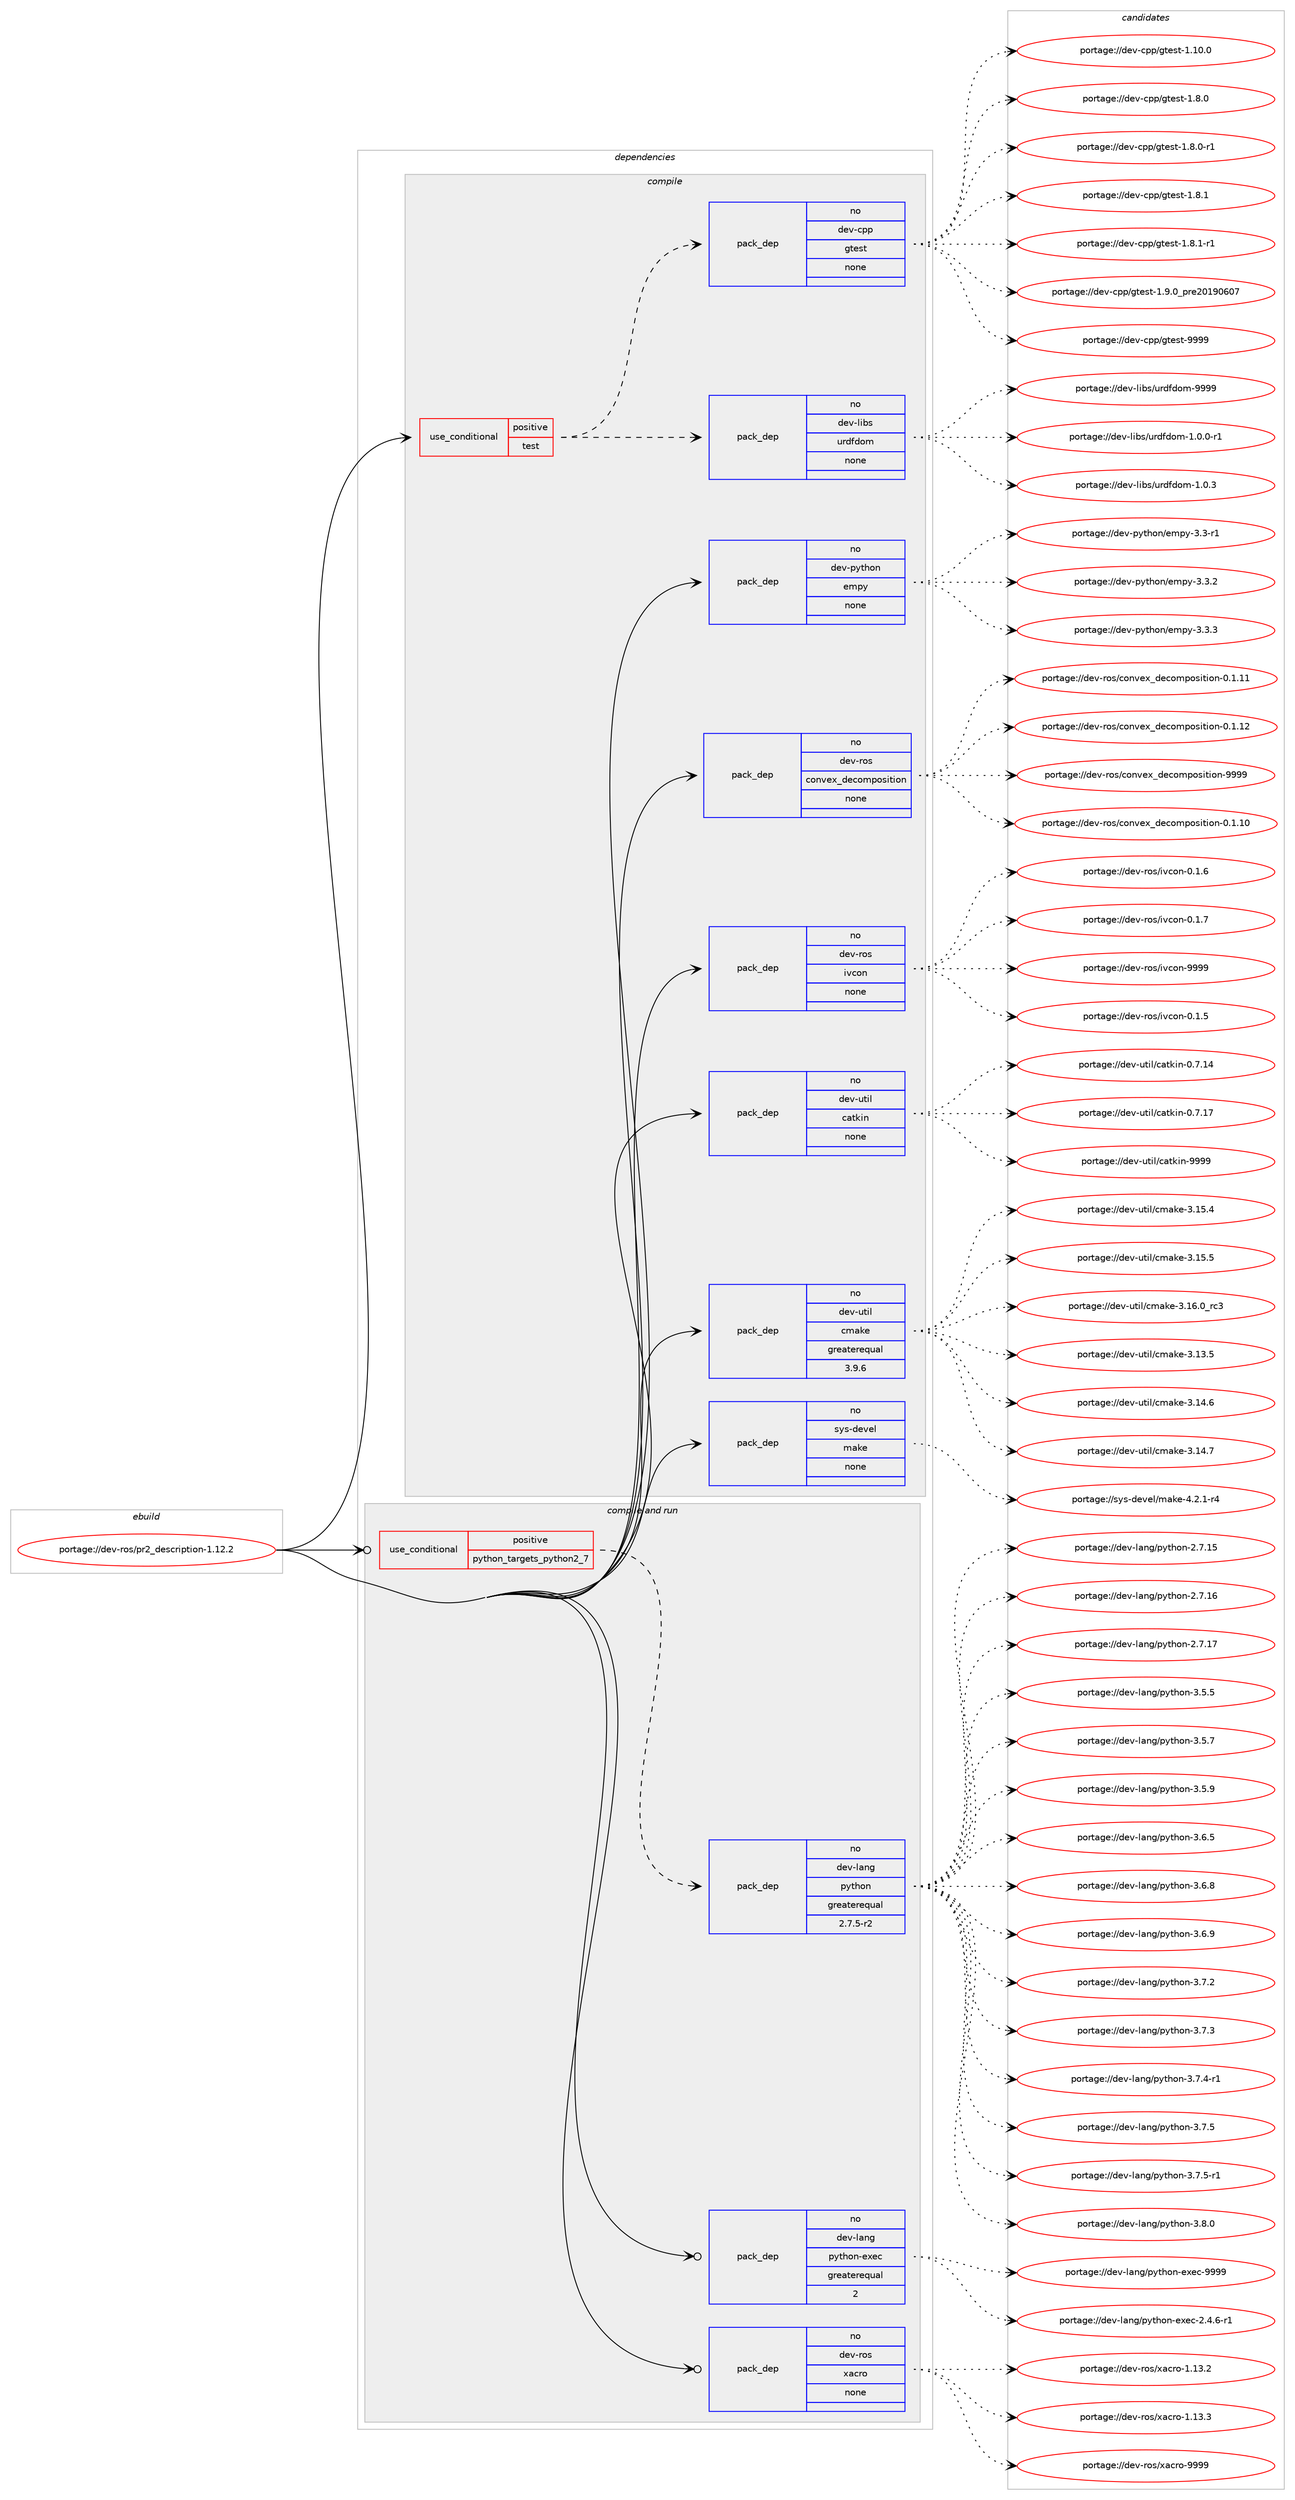 digraph prolog {

# *************
# Graph options
# *************

newrank=true;
concentrate=true;
compound=true;
graph [rankdir=LR,fontname=Helvetica,fontsize=10,ranksep=1.5];#, ranksep=2.5, nodesep=0.2];
edge  [arrowhead=vee];
node  [fontname=Helvetica,fontsize=10];

# **********
# The ebuild
# **********

subgraph cluster_leftcol {
color=gray;
rank=same;
label=<<i>ebuild</i>>;
id [label="portage://dev-ros/pr2_description-1.12.2", color=red, width=4, href="../dev-ros/pr2_description-1.12.2.svg"];
}

# ****************
# The dependencies
# ****************

subgraph cluster_midcol {
color=gray;
label=<<i>dependencies</i>>;
subgraph cluster_compile {
fillcolor="#eeeeee";
style=filled;
label=<<i>compile</i>>;
subgraph cond43482 {
dependency193390 [label=<<TABLE BORDER="0" CELLBORDER="1" CELLSPACING="0" CELLPADDING="4"><TR><TD ROWSPAN="3" CELLPADDING="10">use_conditional</TD></TR><TR><TD>positive</TD></TR><TR><TD>test</TD></TR></TABLE>>, shape=none, color=red];
subgraph pack146478 {
dependency193391 [label=<<TABLE BORDER="0" CELLBORDER="1" CELLSPACING="0" CELLPADDING="4" WIDTH="220"><TR><TD ROWSPAN="6" CELLPADDING="30">pack_dep</TD></TR><TR><TD WIDTH="110">no</TD></TR><TR><TD>dev-libs</TD></TR><TR><TD>urdfdom</TD></TR><TR><TD>none</TD></TR><TR><TD></TD></TR></TABLE>>, shape=none, color=blue];
}
dependency193390:e -> dependency193391:w [weight=20,style="dashed",arrowhead="vee"];
subgraph pack146479 {
dependency193392 [label=<<TABLE BORDER="0" CELLBORDER="1" CELLSPACING="0" CELLPADDING="4" WIDTH="220"><TR><TD ROWSPAN="6" CELLPADDING="30">pack_dep</TD></TR><TR><TD WIDTH="110">no</TD></TR><TR><TD>dev-cpp</TD></TR><TR><TD>gtest</TD></TR><TR><TD>none</TD></TR><TR><TD></TD></TR></TABLE>>, shape=none, color=blue];
}
dependency193390:e -> dependency193392:w [weight=20,style="dashed",arrowhead="vee"];
}
id:e -> dependency193390:w [weight=20,style="solid",arrowhead="vee"];
subgraph pack146480 {
dependency193393 [label=<<TABLE BORDER="0" CELLBORDER="1" CELLSPACING="0" CELLPADDING="4" WIDTH="220"><TR><TD ROWSPAN="6" CELLPADDING="30">pack_dep</TD></TR><TR><TD WIDTH="110">no</TD></TR><TR><TD>dev-python</TD></TR><TR><TD>empy</TD></TR><TR><TD>none</TD></TR><TR><TD></TD></TR></TABLE>>, shape=none, color=blue];
}
id:e -> dependency193393:w [weight=20,style="solid",arrowhead="vee"];
subgraph pack146481 {
dependency193394 [label=<<TABLE BORDER="0" CELLBORDER="1" CELLSPACING="0" CELLPADDING="4" WIDTH="220"><TR><TD ROWSPAN="6" CELLPADDING="30">pack_dep</TD></TR><TR><TD WIDTH="110">no</TD></TR><TR><TD>dev-ros</TD></TR><TR><TD>convex_decomposition</TD></TR><TR><TD>none</TD></TR><TR><TD></TD></TR></TABLE>>, shape=none, color=blue];
}
id:e -> dependency193394:w [weight=20,style="solid",arrowhead="vee"];
subgraph pack146482 {
dependency193395 [label=<<TABLE BORDER="0" CELLBORDER="1" CELLSPACING="0" CELLPADDING="4" WIDTH="220"><TR><TD ROWSPAN="6" CELLPADDING="30">pack_dep</TD></TR><TR><TD WIDTH="110">no</TD></TR><TR><TD>dev-ros</TD></TR><TR><TD>ivcon</TD></TR><TR><TD>none</TD></TR><TR><TD></TD></TR></TABLE>>, shape=none, color=blue];
}
id:e -> dependency193395:w [weight=20,style="solid",arrowhead="vee"];
subgraph pack146483 {
dependency193396 [label=<<TABLE BORDER="0" CELLBORDER="1" CELLSPACING="0" CELLPADDING="4" WIDTH="220"><TR><TD ROWSPAN="6" CELLPADDING="30">pack_dep</TD></TR><TR><TD WIDTH="110">no</TD></TR><TR><TD>dev-util</TD></TR><TR><TD>catkin</TD></TR><TR><TD>none</TD></TR><TR><TD></TD></TR></TABLE>>, shape=none, color=blue];
}
id:e -> dependency193396:w [weight=20,style="solid",arrowhead="vee"];
subgraph pack146484 {
dependency193397 [label=<<TABLE BORDER="0" CELLBORDER="1" CELLSPACING="0" CELLPADDING="4" WIDTH="220"><TR><TD ROWSPAN="6" CELLPADDING="30">pack_dep</TD></TR><TR><TD WIDTH="110">no</TD></TR><TR><TD>dev-util</TD></TR><TR><TD>cmake</TD></TR><TR><TD>greaterequal</TD></TR><TR><TD>3.9.6</TD></TR></TABLE>>, shape=none, color=blue];
}
id:e -> dependency193397:w [weight=20,style="solid",arrowhead="vee"];
subgraph pack146485 {
dependency193398 [label=<<TABLE BORDER="0" CELLBORDER="1" CELLSPACING="0" CELLPADDING="4" WIDTH="220"><TR><TD ROWSPAN="6" CELLPADDING="30">pack_dep</TD></TR><TR><TD WIDTH="110">no</TD></TR><TR><TD>sys-devel</TD></TR><TR><TD>make</TD></TR><TR><TD>none</TD></TR><TR><TD></TD></TR></TABLE>>, shape=none, color=blue];
}
id:e -> dependency193398:w [weight=20,style="solid",arrowhead="vee"];
}
subgraph cluster_compileandrun {
fillcolor="#eeeeee";
style=filled;
label=<<i>compile and run</i>>;
subgraph cond43483 {
dependency193399 [label=<<TABLE BORDER="0" CELLBORDER="1" CELLSPACING="0" CELLPADDING="4"><TR><TD ROWSPAN="3" CELLPADDING="10">use_conditional</TD></TR><TR><TD>positive</TD></TR><TR><TD>python_targets_python2_7</TD></TR></TABLE>>, shape=none, color=red];
subgraph pack146486 {
dependency193400 [label=<<TABLE BORDER="0" CELLBORDER="1" CELLSPACING="0" CELLPADDING="4" WIDTH="220"><TR><TD ROWSPAN="6" CELLPADDING="30">pack_dep</TD></TR><TR><TD WIDTH="110">no</TD></TR><TR><TD>dev-lang</TD></TR><TR><TD>python</TD></TR><TR><TD>greaterequal</TD></TR><TR><TD>2.7.5-r2</TD></TR></TABLE>>, shape=none, color=blue];
}
dependency193399:e -> dependency193400:w [weight=20,style="dashed",arrowhead="vee"];
}
id:e -> dependency193399:w [weight=20,style="solid",arrowhead="odotvee"];
subgraph pack146487 {
dependency193401 [label=<<TABLE BORDER="0" CELLBORDER="1" CELLSPACING="0" CELLPADDING="4" WIDTH="220"><TR><TD ROWSPAN="6" CELLPADDING="30">pack_dep</TD></TR><TR><TD WIDTH="110">no</TD></TR><TR><TD>dev-lang</TD></TR><TR><TD>python-exec</TD></TR><TR><TD>greaterequal</TD></TR><TR><TD>2</TD></TR></TABLE>>, shape=none, color=blue];
}
id:e -> dependency193401:w [weight=20,style="solid",arrowhead="odotvee"];
subgraph pack146488 {
dependency193402 [label=<<TABLE BORDER="0" CELLBORDER="1" CELLSPACING="0" CELLPADDING="4" WIDTH="220"><TR><TD ROWSPAN="6" CELLPADDING="30">pack_dep</TD></TR><TR><TD WIDTH="110">no</TD></TR><TR><TD>dev-ros</TD></TR><TR><TD>xacro</TD></TR><TR><TD>none</TD></TR><TR><TD></TD></TR></TABLE>>, shape=none, color=blue];
}
id:e -> dependency193402:w [weight=20,style="solid",arrowhead="odotvee"];
}
subgraph cluster_run {
fillcolor="#eeeeee";
style=filled;
label=<<i>run</i>>;
}
}

# **************
# The candidates
# **************

subgraph cluster_choices {
rank=same;
color=gray;
label=<<i>candidates</i>>;

subgraph choice146478 {
color=black;
nodesep=1;
choiceportage1001011184510810598115471171141001021001111094549464846484511449 [label="portage://dev-libs/urdfdom-1.0.0-r1", color=red, width=4,href="../dev-libs/urdfdom-1.0.0-r1.svg"];
choiceportage100101118451081059811547117114100102100111109454946484651 [label="portage://dev-libs/urdfdom-1.0.3", color=red, width=4,href="../dev-libs/urdfdom-1.0.3.svg"];
choiceportage1001011184510810598115471171141001021001111094557575757 [label="portage://dev-libs/urdfdom-9999", color=red, width=4,href="../dev-libs/urdfdom-9999.svg"];
dependency193391:e -> choiceportage1001011184510810598115471171141001021001111094549464846484511449:w [style=dotted,weight="100"];
dependency193391:e -> choiceportage100101118451081059811547117114100102100111109454946484651:w [style=dotted,weight="100"];
dependency193391:e -> choiceportage1001011184510810598115471171141001021001111094557575757:w [style=dotted,weight="100"];
}
subgraph choice146479 {
color=black;
nodesep=1;
choiceportage10010111845991121124710311610111511645494649484648 [label="portage://dev-cpp/gtest-1.10.0", color=red, width=4,href="../dev-cpp/gtest-1.10.0.svg"];
choiceportage100101118459911211247103116101115116454946564648 [label="portage://dev-cpp/gtest-1.8.0", color=red, width=4,href="../dev-cpp/gtest-1.8.0.svg"];
choiceportage1001011184599112112471031161011151164549465646484511449 [label="portage://dev-cpp/gtest-1.8.0-r1", color=red, width=4,href="../dev-cpp/gtest-1.8.0-r1.svg"];
choiceportage100101118459911211247103116101115116454946564649 [label="portage://dev-cpp/gtest-1.8.1", color=red, width=4,href="../dev-cpp/gtest-1.8.1.svg"];
choiceportage1001011184599112112471031161011151164549465646494511449 [label="portage://dev-cpp/gtest-1.8.1-r1", color=red, width=4,href="../dev-cpp/gtest-1.8.1-r1.svg"];
choiceportage100101118459911211247103116101115116454946574648951121141015048495748544855 [label="portage://dev-cpp/gtest-1.9.0_pre20190607", color=red, width=4,href="../dev-cpp/gtest-1.9.0_pre20190607.svg"];
choiceportage1001011184599112112471031161011151164557575757 [label="portage://dev-cpp/gtest-9999", color=red, width=4,href="../dev-cpp/gtest-9999.svg"];
dependency193392:e -> choiceportage10010111845991121124710311610111511645494649484648:w [style=dotted,weight="100"];
dependency193392:e -> choiceportage100101118459911211247103116101115116454946564648:w [style=dotted,weight="100"];
dependency193392:e -> choiceportage1001011184599112112471031161011151164549465646484511449:w [style=dotted,weight="100"];
dependency193392:e -> choiceportage100101118459911211247103116101115116454946564649:w [style=dotted,weight="100"];
dependency193392:e -> choiceportage1001011184599112112471031161011151164549465646494511449:w [style=dotted,weight="100"];
dependency193392:e -> choiceportage100101118459911211247103116101115116454946574648951121141015048495748544855:w [style=dotted,weight="100"];
dependency193392:e -> choiceportage1001011184599112112471031161011151164557575757:w [style=dotted,weight="100"];
}
subgraph choice146480 {
color=black;
nodesep=1;
choiceportage1001011184511212111610411111047101109112121455146514511449 [label="portage://dev-python/empy-3.3-r1", color=red, width=4,href="../dev-python/empy-3.3-r1.svg"];
choiceportage1001011184511212111610411111047101109112121455146514650 [label="portage://dev-python/empy-3.3.2", color=red, width=4,href="../dev-python/empy-3.3.2.svg"];
choiceportage1001011184511212111610411111047101109112121455146514651 [label="portage://dev-python/empy-3.3.3", color=red, width=4,href="../dev-python/empy-3.3.3.svg"];
dependency193393:e -> choiceportage1001011184511212111610411111047101109112121455146514511449:w [style=dotted,weight="100"];
dependency193393:e -> choiceportage1001011184511212111610411111047101109112121455146514650:w [style=dotted,weight="100"];
dependency193393:e -> choiceportage1001011184511212111610411111047101109112121455146514651:w [style=dotted,weight="100"];
}
subgraph choice146481 {
color=black;
nodesep=1;
choiceportage100101118451141111154799111110118101120951001019911110911211111510511610511111045484649464948 [label="portage://dev-ros/convex_decomposition-0.1.10", color=red, width=4,href="../dev-ros/convex_decomposition-0.1.10.svg"];
choiceportage100101118451141111154799111110118101120951001019911110911211111510511610511111045484649464949 [label="portage://dev-ros/convex_decomposition-0.1.11", color=red, width=4,href="../dev-ros/convex_decomposition-0.1.11.svg"];
choiceportage100101118451141111154799111110118101120951001019911110911211111510511610511111045484649464950 [label="portage://dev-ros/convex_decomposition-0.1.12", color=red, width=4,href="../dev-ros/convex_decomposition-0.1.12.svg"];
choiceportage10010111845114111115479911111011810112095100101991111091121111151051161051111104557575757 [label="portage://dev-ros/convex_decomposition-9999", color=red, width=4,href="../dev-ros/convex_decomposition-9999.svg"];
dependency193394:e -> choiceportage100101118451141111154799111110118101120951001019911110911211111510511610511111045484649464948:w [style=dotted,weight="100"];
dependency193394:e -> choiceportage100101118451141111154799111110118101120951001019911110911211111510511610511111045484649464949:w [style=dotted,weight="100"];
dependency193394:e -> choiceportage100101118451141111154799111110118101120951001019911110911211111510511610511111045484649464950:w [style=dotted,weight="100"];
dependency193394:e -> choiceportage10010111845114111115479911111011810112095100101991111091121111151051161051111104557575757:w [style=dotted,weight="100"];
}
subgraph choice146482 {
color=black;
nodesep=1;
choiceportage100101118451141111154710511899111110454846494653 [label="portage://dev-ros/ivcon-0.1.5", color=red, width=4,href="../dev-ros/ivcon-0.1.5.svg"];
choiceportage100101118451141111154710511899111110454846494654 [label="portage://dev-ros/ivcon-0.1.6", color=red, width=4,href="../dev-ros/ivcon-0.1.6.svg"];
choiceportage100101118451141111154710511899111110454846494655 [label="portage://dev-ros/ivcon-0.1.7", color=red, width=4,href="../dev-ros/ivcon-0.1.7.svg"];
choiceportage1001011184511411111547105118991111104557575757 [label="portage://dev-ros/ivcon-9999", color=red, width=4,href="../dev-ros/ivcon-9999.svg"];
dependency193395:e -> choiceportage100101118451141111154710511899111110454846494653:w [style=dotted,weight="100"];
dependency193395:e -> choiceportage100101118451141111154710511899111110454846494654:w [style=dotted,weight="100"];
dependency193395:e -> choiceportage100101118451141111154710511899111110454846494655:w [style=dotted,weight="100"];
dependency193395:e -> choiceportage1001011184511411111547105118991111104557575757:w [style=dotted,weight="100"];
}
subgraph choice146483 {
color=black;
nodesep=1;
choiceportage1001011184511711610510847999711610710511045484655464952 [label="portage://dev-util/catkin-0.7.14", color=red, width=4,href="../dev-util/catkin-0.7.14.svg"];
choiceportage1001011184511711610510847999711610710511045484655464955 [label="portage://dev-util/catkin-0.7.17", color=red, width=4,href="../dev-util/catkin-0.7.17.svg"];
choiceportage100101118451171161051084799971161071051104557575757 [label="portage://dev-util/catkin-9999", color=red, width=4,href="../dev-util/catkin-9999.svg"];
dependency193396:e -> choiceportage1001011184511711610510847999711610710511045484655464952:w [style=dotted,weight="100"];
dependency193396:e -> choiceportage1001011184511711610510847999711610710511045484655464955:w [style=dotted,weight="100"];
dependency193396:e -> choiceportage100101118451171161051084799971161071051104557575757:w [style=dotted,weight="100"];
}
subgraph choice146484 {
color=black;
nodesep=1;
choiceportage1001011184511711610510847991099710710145514649514653 [label="portage://dev-util/cmake-3.13.5", color=red, width=4,href="../dev-util/cmake-3.13.5.svg"];
choiceportage1001011184511711610510847991099710710145514649524654 [label="portage://dev-util/cmake-3.14.6", color=red, width=4,href="../dev-util/cmake-3.14.6.svg"];
choiceportage1001011184511711610510847991099710710145514649524655 [label="portage://dev-util/cmake-3.14.7", color=red, width=4,href="../dev-util/cmake-3.14.7.svg"];
choiceportage1001011184511711610510847991099710710145514649534652 [label="portage://dev-util/cmake-3.15.4", color=red, width=4,href="../dev-util/cmake-3.15.4.svg"];
choiceportage1001011184511711610510847991099710710145514649534653 [label="portage://dev-util/cmake-3.15.5", color=red, width=4,href="../dev-util/cmake-3.15.5.svg"];
choiceportage1001011184511711610510847991099710710145514649544648951149951 [label="portage://dev-util/cmake-3.16.0_rc3", color=red, width=4,href="../dev-util/cmake-3.16.0_rc3.svg"];
dependency193397:e -> choiceportage1001011184511711610510847991099710710145514649514653:w [style=dotted,weight="100"];
dependency193397:e -> choiceportage1001011184511711610510847991099710710145514649524654:w [style=dotted,weight="100"];
dependency193397:e -> choiceportage1001011184511711610510847991099710710145514649524655:w [style=dotted,weight="100"];
dependency193397:e -> choiceportage1001011184511711610510847991099710710145514649534652:w [style=dotted,weight="100"];
dependency193397:e -> choiceportage1001011184511711610510847991099710710145514649534653:w [style=dotted,weight="100"];
dependency193397:e -> choiceportage1001011184511711610510847991099710710145514649544648951149951:w [style=dotted,weight="100"];
}
subgraph choice146485 {
color=black;
nodesep=1;
choiceportage1151211154510010111810110847109971071014552465046494511452 [label="portage://sys-devel/make-4.2.1-r4", color=red, width=4,href="../sys-devel/make-4.2.1-r4.svg"];
dependency193398:e -> choiceportage1151211154510010111810110847109971071014552465046494511452:w [style=dotted,weight="100"];
}
subgraph choice146486 {
color=black;
nodesep=1;
choiceportage10010111845108971101034711212111610411111045504655464953 [label="portage://dev-lang/python-2.7.15", color=red, width=4,href="../dev-lang/python-2.7.15.svg"];
choiceportage10010111845108971101034711212111610411111045504655464954 [label="portage://dev-lang/python-2.7.16", color=red, width=4,href="../dev-lang/python-2.7.16.svg"];
choiceportage10010111845108971101034711212111610411111045504655464955 [label="portage://dev-lang/python-2.7.17", color=red, width=4,href="../dev-lang/python-2.7.17.svg"];
choiceportage100101118451089711010347112121116104111110455146534653 [label="portage://dev-lang/python-3.5.5", color=red, width=4,href="../dev-lang/python-3.5.5.svg"];
choiceportage100101118451089711010347112121116104111110455146534655 [label="portage://dev-lang/python-3.5.7", color=red, width=4,href="../dev-lang/python-3.5.7.svg"];
choiceportage100101118451089711010347112121116104111110455146534657 [label="portage://dev-lang/python-3.5.9", color=red, width=4,href="../dev-lang/python-3.5.9.svg"];
choiceportage100101118451089711010347112121116104111110455146544653 [label="portage://dev-lang/python-3.6.5", color=red, width=4,href="../dev-lang/python-3.6.5.svg"];
choiceportage100101118451089711010347112121116104111110455146544656 [label="portage://dev-lang/python-3.6.8", color=red, width=4,href="../dev-lang/python-3.6.8.svg"];
choiceportage100101118451089711010347112121116104111110455146544657 [label="portage://dev-lang/python-3.6.9", color=red, width=4,href="../dev-lang/python-3.6.9.svg"];
choiceportage100101118451089711010347112121116104111110455146554650 [label="portage://dev-lang/python-3.7.2", color=red, width=4,href="../dev-lang/python-3.7.2.svg"];
choiceportage100101118451089711010347112121116104111110455146554651 [label="portage://dev-lang/python-3.7.3", color=red, width=4,href="../dev-lang/python-3.7.3.svg"];
choiceportage1001011184510897110103471121211161041111104551465546524511449 [label="portage://dev-lang/python-3.7.4-r1", color=red, width=4,href="../dev-lang/python-3.7.4-r1.svg"];
choiceportage100101118451089711010347112121116104111110455146554653 [label="portage://dev-lang/python-3.7.5", color=red, width=4,href="../dev-lang/python-3.7.5.svg"];
choiceportage1001011184510897110103471121211161041111104551465546534511449 [label="portage://dev-lang/python-3.7.5-r1", color=red, width=4,href="../dev-lang/python-3.7.5-r1.svg"];
choiceportage100101118451089711010347112121116104111110455146564648 [label="portage://dev-lang/python-3.8.0", color=red, width=4,href="../dev-lang/python-3.8.0.svg"];
dependency193400:e -> choiceportage10010111845108971101034711212111610411111045504655464953:w [style=dotted,weight="100"];
dependency193400:e -> choiceportage10010111845108971101034711212111610411111045504655464954:w [style=dotted,weight="100"];
dependency193400:e -> choiceportage10010111845108971101034711212111610411111045504655464955:w [style=dotted,weight="100"];
dependency193400:e -> choiceportage100101118451089711010347112121116104111110455146534653:w [style=dotted,weight="100"];
dependency193400:e -> choiceportage100101118451089711010347112121116104111110455146534655:w [style=dotted,weight="100"];
dependency193400:e -> choiceportage100101118451089711010347112121116104111110455146534657:w [style=dotted,weight="100"];
dependency193400:e -> choiceportage100101118451089711010347112121116104111110455146544653:w [style=dotted,weight="100"];
dependency193400:e -> choiceportage100101118451089711010347112121116104111110455146544656:w [style=dotted,weight="100"];
dependency193400:e -> choiceportage100101118451089711010347112121116104111110455146544657:w [style=dotted,weight="100"];
dependency193400:e -> choiceportage100101118451089711010347112121116104111110455146554650:w [style=dotted,weight="100"];
dependency193400:e -> choiceportage100101118451089711010347112121116104111110455146554651:w [style=dotted,weight="100"];
dependency193400:e -> choiceportage1001011184510897110103471121211161041111104551465546524511449:w [style=dotted,weight="100"];
dependency193400:e -> choiceportage100101118451089711010347112121116104111110455146554653:w [style=dotted,weight="100"];
dependency193400:e -> choiceportage1001011184510897110103471121211161041111104551465546534511449:w [style=dotted,weight="100"];
dependency193400:e -> choiceportage100101118451089711010347112121116104111110455146564648:w [style=dotted,weight="100"];
}
subgraph choice146487 {
color=black;
nodesep=1;
choiceportage10010111845108971101034711212111610411111045101120101994550465246544511449 [label="portage://dev-lang/python-exec-2.4.6-r1", color=red, width=4,href="../dev-lang/python-exec-2.4.6-r1.svg"];
choiceportage10010111845108971101034711212111610411111045101120101994557575757 [label="portage://dev-lang/python-exec-9999", color=red, width=4,href="../dev-lang/python-exec-9999.svg"];
dependency193401:e -> choiceportage10010111845108971101034711212111610411111045101120101994550465246544511449:w [style=dotted,weight="100"];
dependency193401:e -> choiceportage10010111845108971101034711212111610411111045101120101994557575757:w [style=dotted,weight="100"];
}
subgraph choice146488 {
color=black;
nodesep=1;
choiceportage1001011184511411111547120979911411145494649514650 [label="portage://dev-ros/xacro-1.13.2", color=red, width=4,href="../dev-ros/xacro-1.13.2.svg"];
choiceportage1001011184511411111547120979911411145494649514651 [label="portage://dev-ros/xacro-1.13.3", color=red, width=4,href="../dev-ros/xacro-1.13.3.svg"];
choiceportage100101118451141111154712097991141114557575757 [label="portage://dev-ros/xacro-9999", color=red, width=4,href="../dev-ros/xacro-9999.svg"];
dependency193402:e -> choiceportage1001011184511411111547120979911411145494649514650:w [style=dotted,weight="100"];
dependency193402:e -> choiceportage1001011184511411111547120979911411145494649514651:w [style=dotted,weight="100"];
dependency193402:e -> choiceportage100101118451141111154712097991141114557575757:w [style=dotted,weight="100"];
}
}

}
